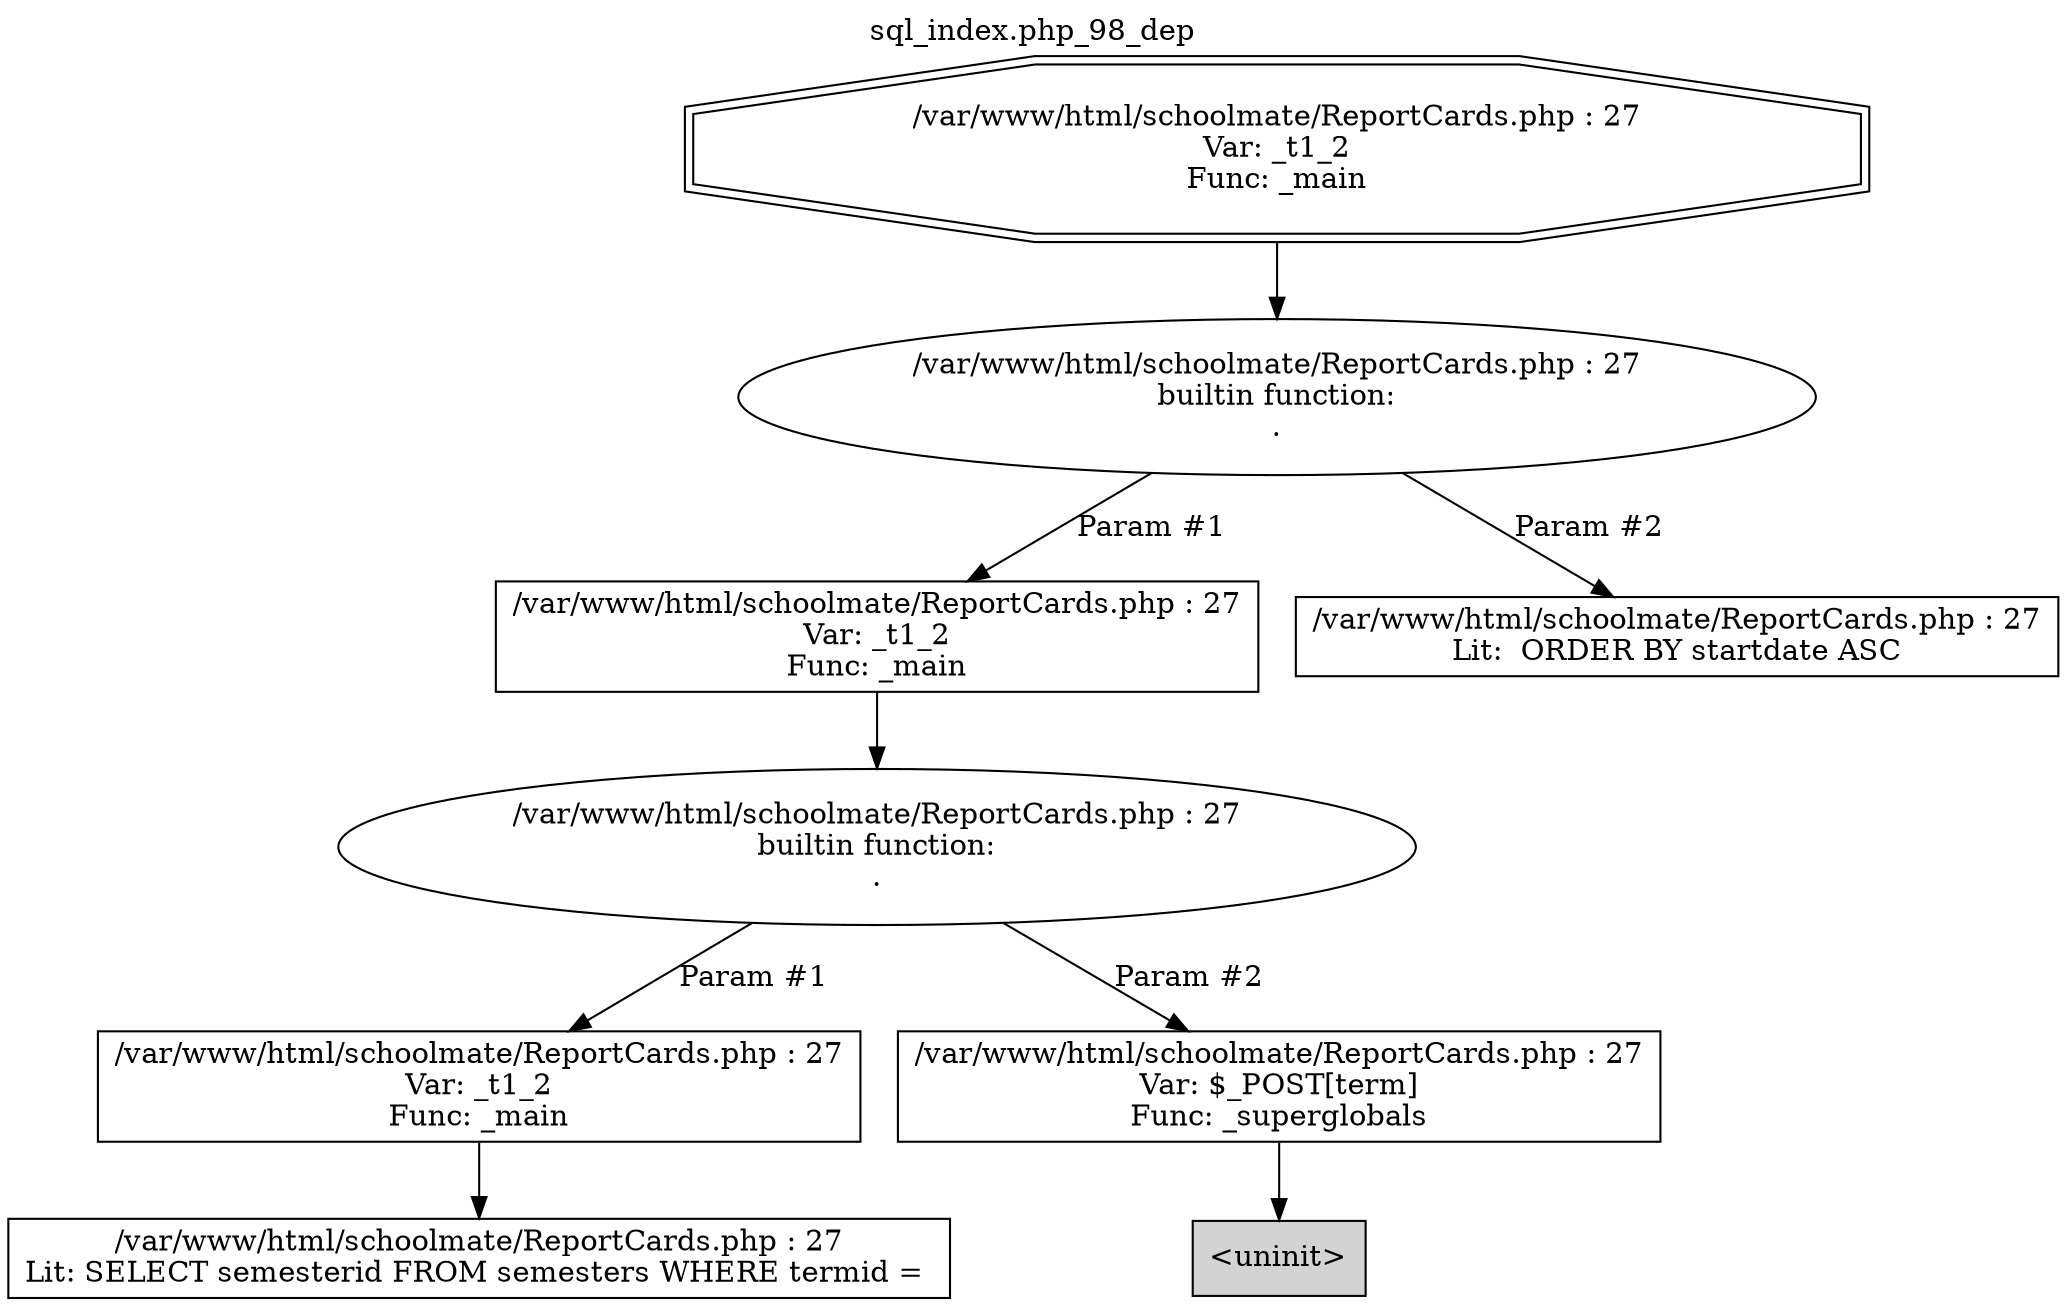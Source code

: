 digraph cfg {
  label="sql_index.php_98_dep";
  labelloc=t;
  n1 [shape=doubleoctagon, label="/var/www/html/schoolmate/ReportCards.php : 27\nVar: _t1_2\nFunc: _main\n"];
  n2 [shape=ellipse, label="/var/www/html/schoolmate/ReportCards.php : 27\nbuiltin function:\n.\n"];
  n3 [shape=box, label="/var/www/html/schoolmate/ReportCards.php : 27\nVar: _t1_2\nFunc: _main\n"];
  n4 [shape=ellipse, label="/var/www/html/schoolmate/ReportCards.php : 27\nbuiltin function:\n.\n"];
  n5 [shape=box, label="/var/www/html/schoolmate/ReportCards.php : 27\nVar: _t1_2\nFunc: _main\n"];
  n6 [shape=box, label="/var/www/html/schoolmate/ReportCards.php : 27\nLit: SELECT semesterid FROM semesters WHERE termid = \n"];
  n7 [shape=box, label="/var/www/html/schoolmate/ReportCards.php : 27\nVar: $_POST[term]\nFunc: _superglobals\n"];
  n8 [shape=box, label="<uninit>",style=filled];
  n9 [shape=box, label="/var/www/html/schoolmate/ReportCards.php : 27\nLit:  ORDER BY startdate ASC\n"];
  n1 -> n2;
  n3 -> n4;
  n5 -> n6;
  n4 -> n5[label="Param #1"];
  n4 -> n7[label="Param #2"];
  n7 -> n8;
  n2 -> n3[label="Param #1"];
  n2 -> n9[label="Param #2"];
}
